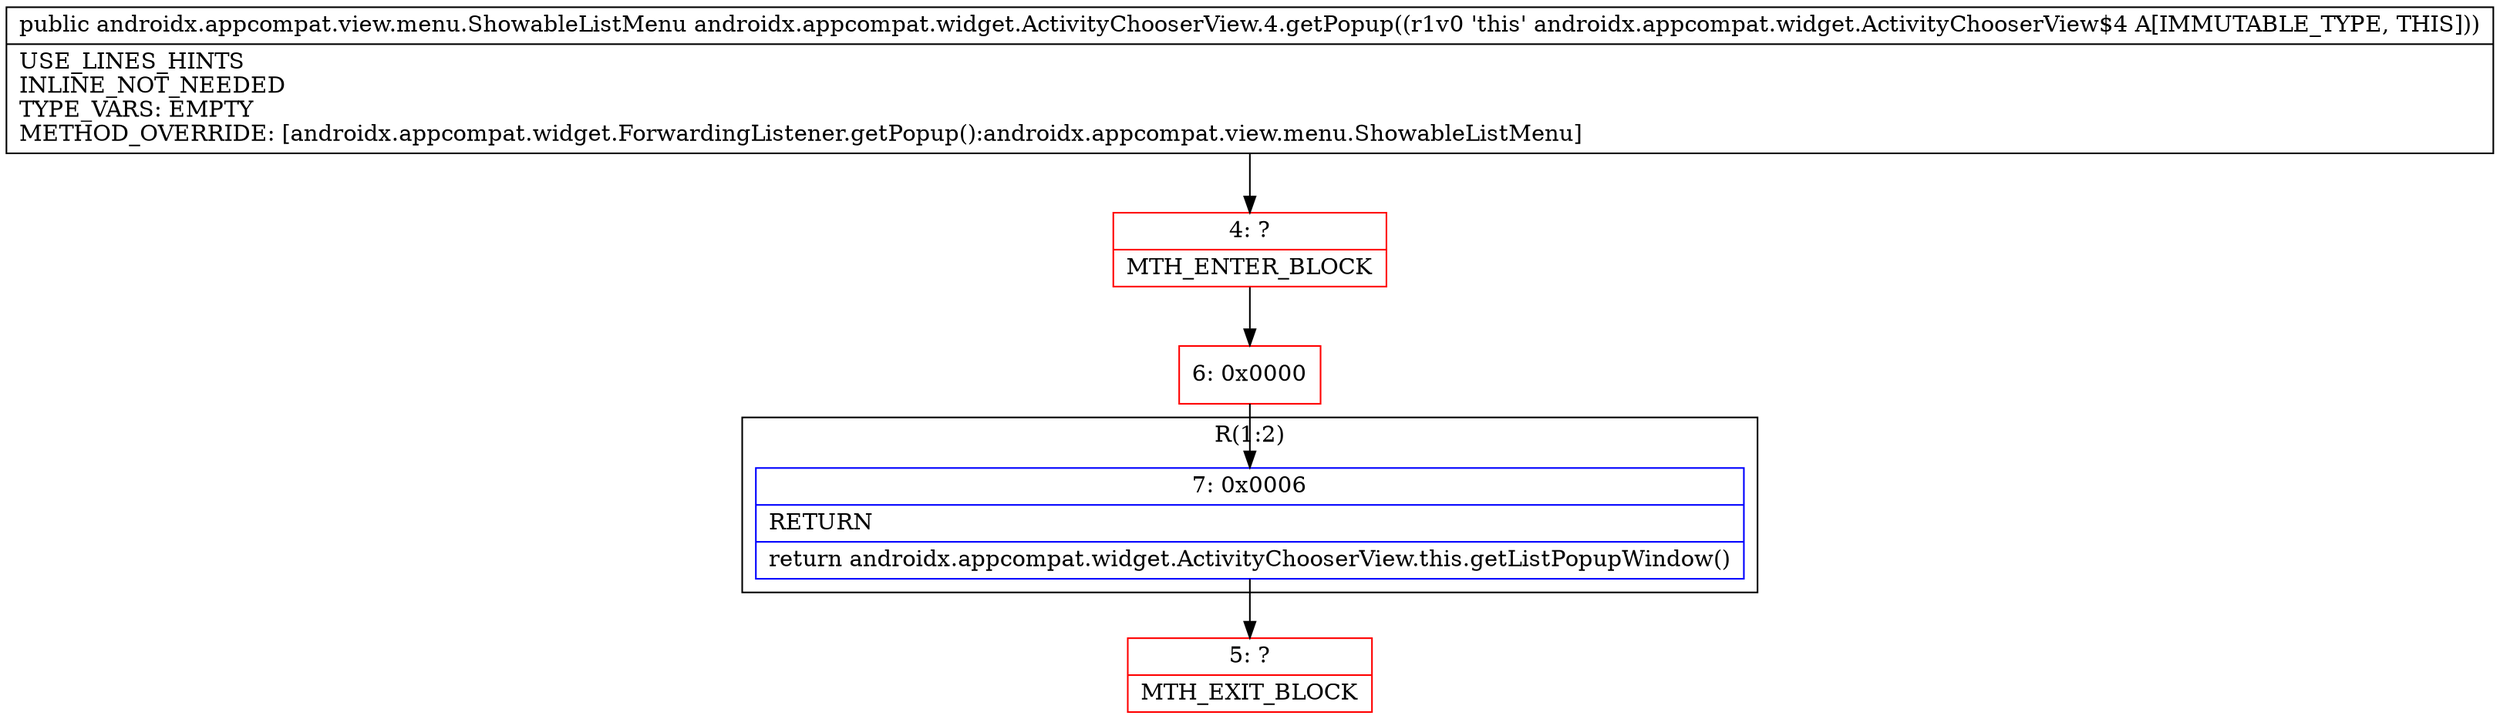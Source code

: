 digraph "CFG forandroidx.appcompat.widget.ActivityChooserView.4.getPopup()Landroidx\/appcompat\/view\/menu\/ShowableListMenu;" {
subgraph cluster_Region_268246235 {
label = "R(1:2)";
node [shape=record,color=blue];
Node_7 [shape=record,label="{7\:\ 0x0006|RETURN\l|return androidx.appcompat.widget.ActivityChooserView.this.getListPopupWindow()\l}"];
}
Node_4 [shape=record,color=red,label="{4\:\ ?|MTH_ENTER_BLOCK\l}"];
Node_6 [shape=record,color=red,label="{6\:\ 0x0000}"];
Node_5 [shape=record,color=red,label="{5\:\ ?|MTH_EXIT_BLOCK\l}"];
MethodNode[shape=record,label="{public androidx.appcompat.view.menu.ShowableListMenu androidx.appcompat.widget.ActivityChooserView.4.getPopup((r1v0 'this' androidx.appcompat.widget.ActivityChooserView$4 A[IMMUTABLE_TYPE, THIS]))  | USE_LINES_HINTS\lINLINE_NOT_NEEDED\lTYPE_VARS: EMPTY\lMETHOD_OVERRIDE: [androidx.appcompat.widget.ForwardingListener.getPopup():androidx.appcompat.view.menu.ShowableListMenu]\l}"];
MethodNode -> Node_4;Node_7 -> Node_5;
Node_4 -> Node_6;
Node_6 -> Node_7;
}

